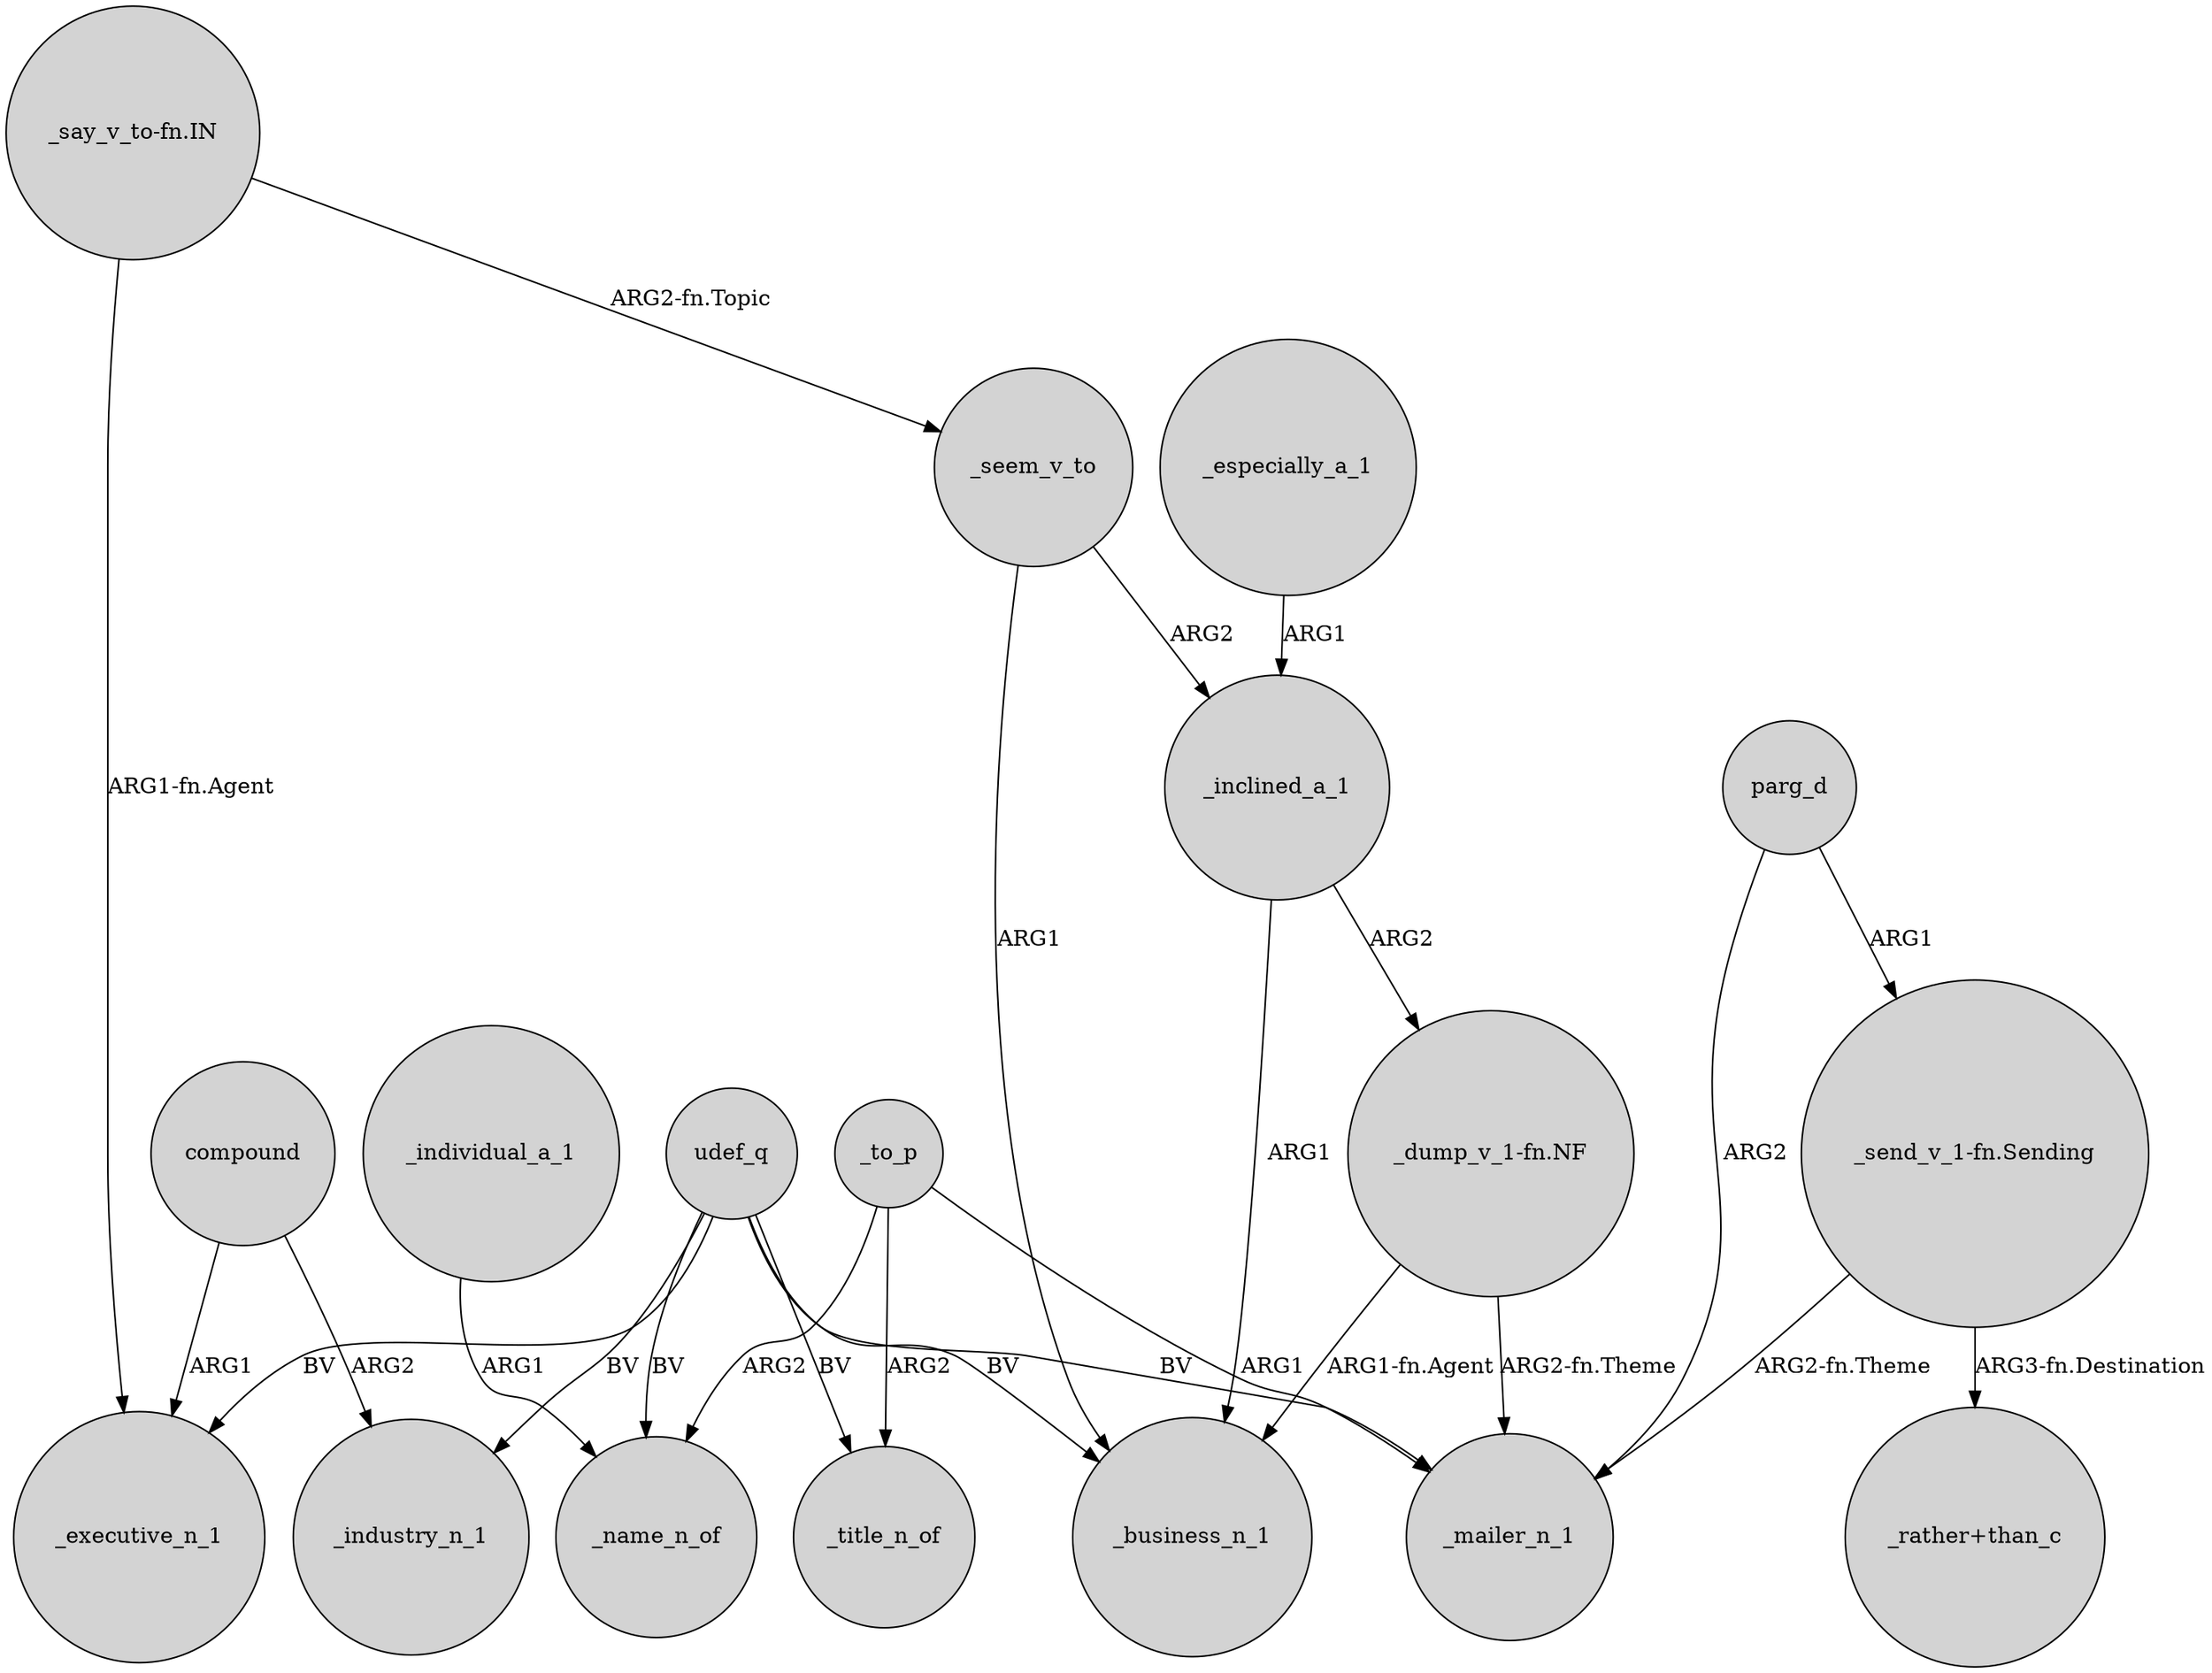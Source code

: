 digraph {
	node [shape=circle style=filled]
	_individual_a_1 -> _name_n_of [label=ARG1]
	udef_q -> _executive_n_1 [label=BV]
	_especially_a_1 -> _inclined_a_1 [label=ARG1]
	_to_p -> _mailer_n_1 [label=ARG1]
	compound -> _executive_n_1 [label=ARG1]
	_to_p -> _title_n_of [label=ARG2]
	"_send_v_1-fn.Sending" -> _mailer_n_1 [label="ARG2-fn.Theme"]
	_inclined_a_1 -> _business_n_1 [label=ARG1]
	udef_q -> _title_n_of [label=BV]
	parg_d -> _mailer_n_1 [label=ARG2]
	"_dump_v_1-fn.NF" -> _mailer_n_1 [label="ARG2-fn.Theme"]
	_to_p -> _name_n_of [label=ARG2]
	_seem_v_to -> _inclined_a_1 [label=ARG2]
	"_say_v_to-fn.IN" -> _executive_n_1 [label="ARG1-fn.Agent"]
	compound -> _industry_n_1 [label=ARG2]
	"_dump_v_1-fn.NF" -> _business_n_1 [label="ARG1-fn.Agent"]
	udef_q -> _mailer_n_1 [label=BV]
	_inclined_a_1 -> "_dump_v_1-fn.NF" [label=ARG2]
	_seem_v_to -> _business_n_1 [label=ARG1]
	udef_q -> _business_n_1 [label=BV]
	"_send_v_1-fn.Sending" -> "_rather+than_c" [label="ARG3-fn.Destination"]
	parg_d -> "_send_v_1-fn.Sending" [label=ARG1]
	udef_q -> _name_n_of [label=BV]
	"_say_v_to-fn.IN" -> _seem_v_to [label="ARG2-fn.Topic"]
	udef_q -> _industry_n_1 [label=BV]
}

